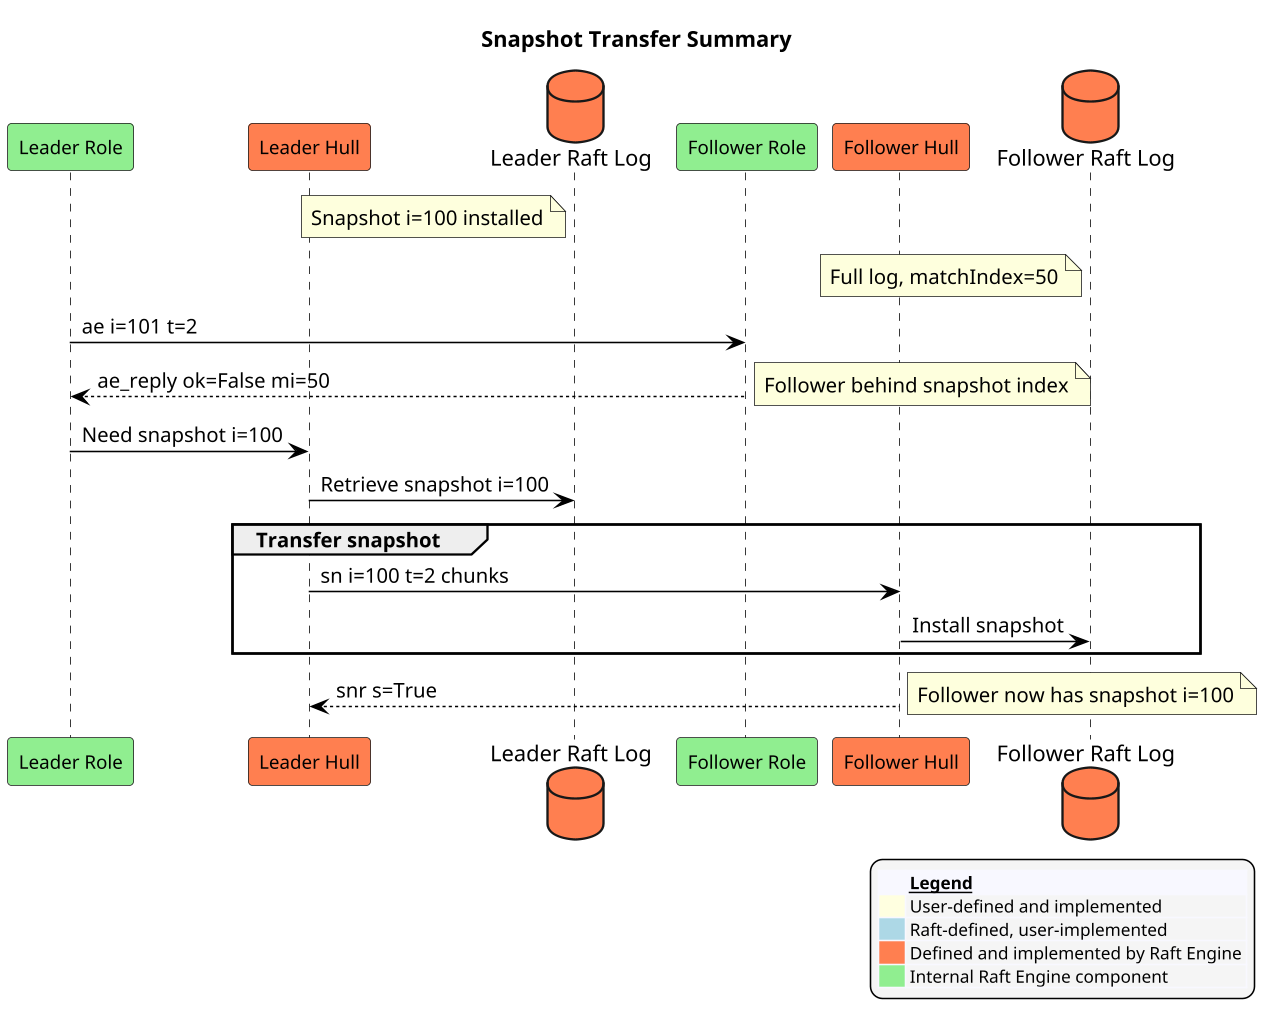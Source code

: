 @startuml
!pragma ratio 0.7
skinparam dpi 150
skinparam monochrome false
skinparam sequence {
  ArrowColor Black
  ActorBorderColor Black
  LifeLineBorderColor Black
  ParticipantFontSize 12
  Padding 10
}
skinparam legend {
  BackgroundColor #F5F5F5
  FontSize 11
}
title Snapshot Transfer Summary

participant "Leader Role" as leader order 10 #Lightgreen
participant "Leader Hull" as l_hull order 20 #Coral
database "Leader Raft Log" as l_log order 30 #Coral
participant "Follower Role" as follower order 40 #Lightgreen
participant "Follower Hull" as f_hull order 50 #Coral
database "Follower Raft Log" as f_log order 60 #Coral

note left of l_log: Snapshot i=100 installed
note left of f_log: Full log, matchIndex=50
leader -> follower: ae i=101 t=2
follower --> leader: ae_reply ok=False mi=50
note right: Follower behind snapshot index
leader -> l_hull: Need snapshot i=100
l_hull -> l_log: Retrieve snapshot i=100
group Transfer snapshot
  l_hull -> f_hull: sn i=100 t=2 chunks
  f_hull -> f_log: Install snapshot
end
f_hull --> l_hull: snr s=True
note right: Follower now has snapshot i=100

legend right
  <#GhostWhite,#GhostWhite>|      |= __Legend__ |
  |<#Lightyellow>| User-defined and implemented |
  |<#Lightblue>| Raft-defined, user-implemented |
  |<#Coral>| Defined and implemented by Raft Engine |
  |<#Lightgreen>| Internal Raft Engine component |
endlegend
@enduml